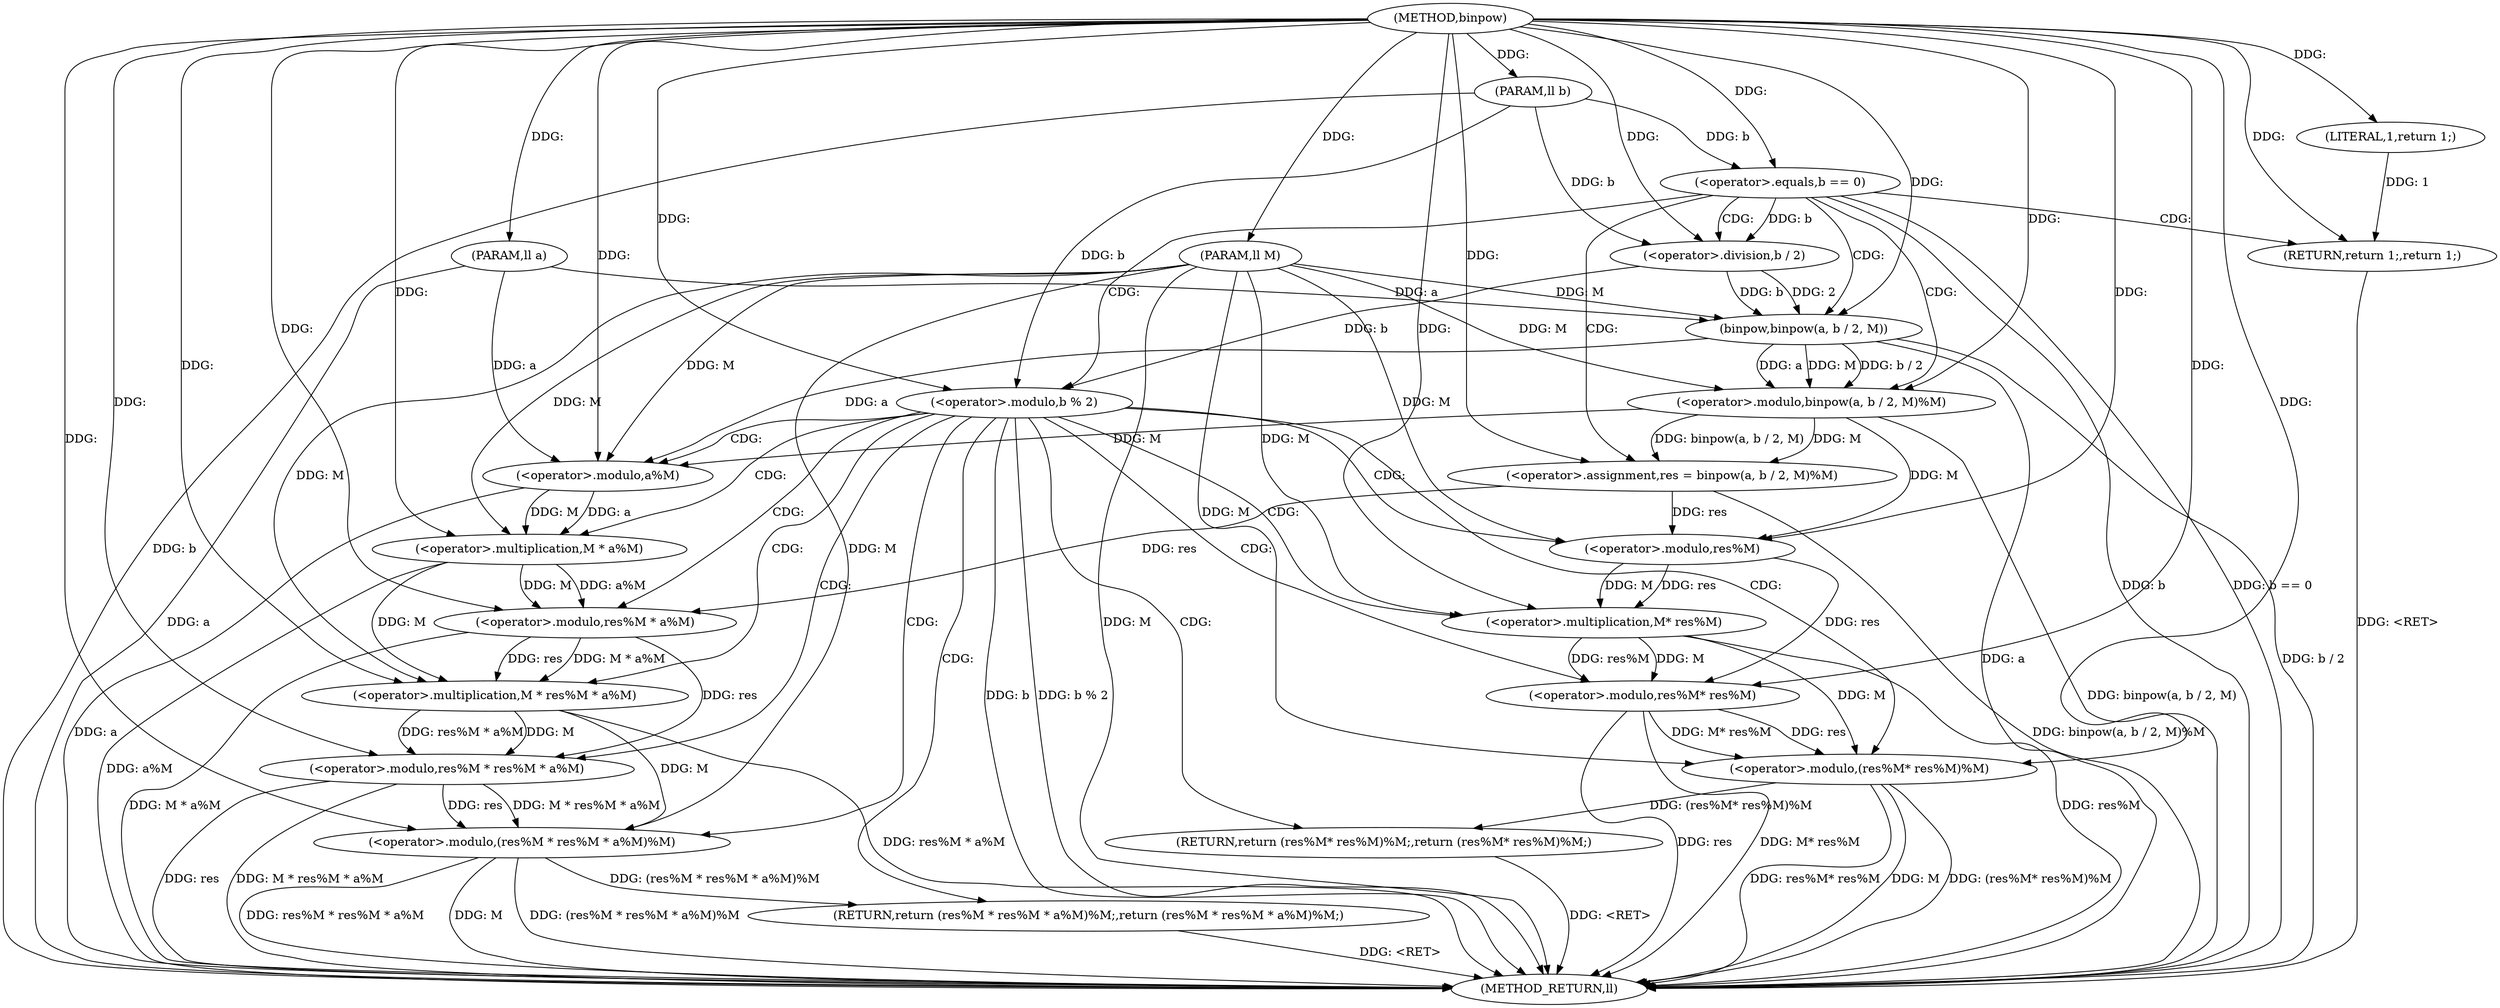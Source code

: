 digraph "binpow" {  
"1000491" [label = "(METHOD,binpow)" ]
"1000542" [label = "(METHOD_RETURN,ll)" ]
"1000492" [label = "(PARAM,ll a)" ]
"1000493" [label = "(PARAM,ll b)" ]
"1000494" [label = "(PARAM,ll M)" ]
"1000503" [label = "(<operator>.assignment,res = binpow(a, b / 2, M)%M)" ]
"1000497" [label = "(<operator>.equals,b == 0)" ]
"1000500" [label = "(RETURN,return 1;,return 1;)" ]
"1000514" [label = "(<operator>.modulo,b % 2)" ]
"1000517" [label = "(RETURN,return (res%M * res%M * a%M)%M;,return (res%M * res%M * a%M)%M;)" ]
"1000501" [label = "(LITERAL,1,return 1;)" ]
"1000505" [label = "(<operator>.modulo,binpow(a, b / 2, M)%M)" ]
"1000518" [label = "(<operator>.modulo,(res%M * res%M * a%M)%M)" ]
"1000532" [label = "(RETURN,return (res%M* res%M)%M;,return (res%M* res%M)%M;)" ]
"1000506" [label = "(binpow,binpow(a, b / 2, M))" ]
"1000533" [label = "(<operator>.modulo,(res%M* res%M)%M)" ]
"1000508" [label = "(<operator>.division,b / 2)" ]
"1000519" [label = "(<operator>.modulo,res%M * res%M * a%M)" ]
"1000521" [label = "(<operator>.multiplication,M * res%M * a%M)" ]
"1000534" [label = "(<operator>.modulo,res%M* res%M)" ]
"1000523" [label = "(<operator>.modulo,res%M * a%M)" ]
"1000536" [label = "(<operator>.multiplication,M* res%M)" ]
"1000525" [label = "(<operator>.multiplication,M * a%M)" ]
"1000538" [label = "(<operator>.modulo,res%M)" ]
"1000527" [label = "(<operator>.modulo,a%M)" ]
  "1000517" -> "1000542"  [ label = "DDG: <RET>"] 
  "1000532" -> "1000542"  [ label = "DDG: <RET>"] 
  "1000492" -> "1000542"  [ label = "DDG: a"] 
  "1000493" -> "1000542"  [ label = "DDG: b"] 
  "1000494" -> "1000542"  [ label = "DDG: M"] 
  "1000497" -> "1000542"  [ label = "DDG: b"] 
  "1000497" -> "1000542"  [ label = "DDG: b == 0"] 
  "1000506" -> "1000542"  [ label = "DDG: a"] 
  "1000506" -> "1000542"  [ label = "DDG: b / 2"] 
  "1000505" -> "1000542"  [ label = "DDG: binpow(a, b / 2, M)"] 
  "1000503" -> "1000542"  [ label = "DDG: binpow(a, b / 2, M)%M"] 
  "1000514" -> "1000542"  [ label = "DDG: b"] 
  "1000514" -> "1000542"  [ label = "DDG: b % 2"] 
  "1000534" -> "1000542"  [ label = "DDG: res"] 
  "1000536" -> "1000542"  [ label = "DDG: res%M"] 
  "1000534" -> "1000542"  [ label = "DDG: M* res%M"] 
  "1000533" -> "1000542"  [ label = "DDG: res%M* res%M"] 
  "1000533" -> "1000542"  [ label = "DDG: M"] 
  "1000533" -> "1000542"  [ label = "DDG: (res%M* res%M)%M"] 
  "1000519" -> "1000542"  [ label = "DDG: res"] 
  "1000527" -> "1000542"  [ label = "DDG: a"] 
  "1000525" -> "1000542"  [ label = "DDG: a%M"] 
  "1000523" -> "1000542"  [ label = "DDG: M * a%M"] 
  "1000521" -> "1000542"  [ label = "DDG: res%M * a%M"] 
  "1000519" -> "1000542"  [ label = "DDG: M * res%M * a%M"] 
  "1000518" -> "1000542"  [ label = "DDG: res%M * res%M * a%M"] 
  "1000518" -> "1000542"  [ label = "DDG: M"] 
  "1000518" -> "1000542"  [ label = "DDG: (res%M * res%M * a%M)%M"] 
  "1000500" -> "1000542"  [ label = "DDG: <RET>"] 
  "1000491" -> "1000492"  [ label = "DDG: "] 
  "1000491" -> "1000493"  [ label = "DDG: "] 
  "1000491" -> "1000494"  [ label = "DDG: "] 
  "1000505" -> "1000503"  [ label = "DDG: M"] 
  "1000505" -> "1000503"  [ label = "DDG: binpow(a, b / 2, M)"] 
  "1000501" -> "1000500"  [ label = "DDG: 1"] 
  "1000491" -> "1000500"  [ label = "DDG: "] 
  "1000491" -> "1000503"  [ label = "DDG: "] 
  "1000518" -> "1000517"  [ label = "DDG: (res%M * res%M * a%M)%M"] 
  "1000493" -> "1000497"  [ label = "DDG: b"] 
  "1000491" -> "1000497"  [ label = "DDG: "] 
  "1000491" -> "1000501"  [ label = "DDG: "] 
  "1000506" -> "1000505"  [ label = "DDG: M"] 
  "1000506" -> "1000505"  [ label = "DDG: b / 2"] 
  "1000506" -> "1000505"  [ label = "DDG: a"] 
  "1000494" -> "1000505"  [ label = "DDG: M"] 
  "1000491" -> "1000505"  [ label = "DDG: "] 
  "1000508" -> "1000514"  [ label = "DDG: b"] 
  "1000493" -> "1000514"  [ label = "DDG: b"] 
  "1000491" -> "1000514"  [ label = "DDG: "] 
  "1000533" -> "1000532"  [ label = "DDG: (res%M* res%M)%M"] 
  "1000492" -> "1000506"  [ label = "DDG: a"] 
  "1000491" -> "1000506"  [ label = "DDG: "] 
  "1000494" -> "1000506"  [ label = "DDG: M"] 
  "1000508" -> "1000506"  [ label = "DDG: b"] 
  "1000508" -> "1000506"  [ label = "DDG: 2"] 
  "1000519" -> "1000518"  [ label = "DDG: res"] 
  "1000519" -> "1000518"  [ label = "DDG: M * res%M * a%M"] 
  "1000521" -> "1000518"  [ label = "DDG: M"] 
  "1000494" -> "1000518"  [ label = "DDG: M"] 
  "1000491" -> "1000518"  [ label = "DDG: "] 
  "1000497" -> "1000508"  [ label = "DDG: b"] 
  "1000493" -> "1000508"  [ label = "DDG: b"] 
  "1000491" -> "1000508"  [ label = "DDG: "] 
  "1000523" -> "1000519"  [ label = "DDG: res"] 
  "1000491" -> "1000519"  [ label = "DDG: "] 
  "1000521" -> "1000519"  [ label = "DDG: res%M * a%M"] 
  "1000521" -> "1000519"  [ label = "DDG: M"] 
  "1000534" -> "1000533"  [ label = "DDG: M* res%M"] 
  "1000534" -> "1000533"  [ label = "DDG: res"] 
  "1000536" -> "1000533"  [ label = "DDG: M"] 
  "1000494" -> "1000533"  [ label = "DDG: M"] 
  "1000491" -> "1000533"  [ label = "DDG: "] 
  "1000525" -> "1000521"  [ label = "DDG: M"] 
  "1000494" -> "1000521"  [ label = "DDG: M"] 
  "1000491" -> "1000521"  [ label = "DDG: "] 
  "1000523" -> "1000521"  [ label = "DDG: res"] 
  "1000523" -> "1000521"  [ label = "DDG: M * a%M"] 
  "1000538" -> "1000534"  [ label = "DDG: res"] 
  "1000491" -> "1000534"  [ label = "DDG: "] 
  "1000536" -> "1000534"  [ label = "DDG: M"] 
  "1000536" -> "1000534"  [ label = "DDG: res%M"] 
  "1000503" -> "1000523"  [ label = "DDG: res"] 
  "1000491" -> "1000523"  [ label = "DDG: "] 
  "1000525" -> "1000523"  [ label = "DDG: M"] 
  "1000525" -> "1000523"  [ label = "DDG: a%M"] 
  "1000538" -> "1000536"  [ label = "DDG: M"] 
  "1000494" -> "1000536"  [ label = "DDG: M"] 
  "1000491" -> "1000536"  [ label = "DDG: "] 
  "1000538" -> "1000536"  [ label = "DDG: res"] 
  "1000527" -> "1000525"  [ label = "DDG: M"] 
  "1000494" -> "1000525"  [ label = "DDG: M"] 
  "1000491" -> "1000525"  [ label = "DDG: "] 
  "1000527" -> "1000525"  [ label = "DDG: a"] 
  "1000503" -> "1000538"  [ label = "DDG: res"] 
  "1000491" -> "1000538"  [ label = "DDG: "] 
  "1000505" -> "1000538"  [ label = "DDG: M"] 
  "1000494" -> "1000538"  [ label = "DDG: M"] 
  "1000506" -> "1000527"  [ label = "DDG: a"] 
  "1000492" -> "1000527"  [ label = "DDG: a"] 
  "1000491" -> "1000527"  [ label = "DDG: "] 
  "1000505" -> "1000527"  [ label = "DDG: M"] 
  "1000494" -> "1000527"  [ label = "DDG: M"] 
  "1000497" -> "1000503"  [ label = "CDG: "] 
  "1000497" -> "1000506"  [ label = "CDG: "] 
  "1000497" -> "1000514"  [ label = "CDG: "] 
  "1000497" -> "1000508"  [ label = "CDG: "] 
  "1000497" -> "1000505"  [ label = "CDG: "] 
  "1000497" -> "1000500"  [ label = "CDG: "] 
  "1000514" -> "1000518"  [ label = "CDG: "] 
  "1000514" -> "1000525"  [ label = "CDG: "] 
  "1000514" -> "1000523"  [ label = "CDG: "] 
  "1000514" -> "1000521"  [ label = "CDG: "] 
  "1000514" -> "1000519"  [ label = "CDG: "] 
  "1000514" -> "1000517"  [ label = "CDG: "] 
  "1000514" -> "1000534"  [ label = "CDG: "] 
  "1000514" -> "1000538"  [ label = "CDG: "] 
  "1000514" -> "1000532"  [ label = "CDG: "] 
  "1000514" -> "1000533"  [ label = "CDG: "] 
  "1000514" -> "1000536"  [ label = "CDG: "] 
  "1000514" -> "1000527"  [ label = "CDG: "] 
}

